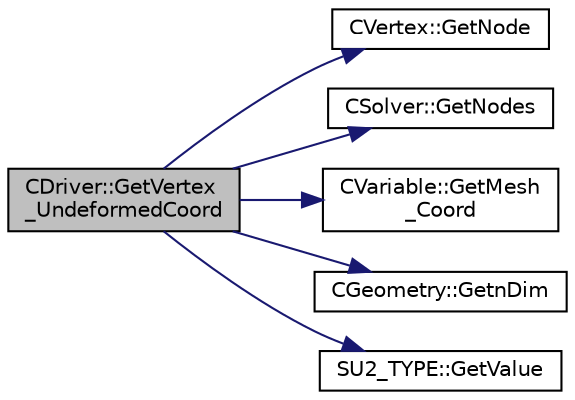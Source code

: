 digraph "CDriver::GetVertex_UndeformedCoord"
{
  edge [fontname="Helvetica",fontsize="10",labelfontname="Helvetica",labelfontsize="10"];
  node [fontname="Helvetica",fontsize="10",shape=record];
  rankdir="LR";
  Node1514 [label="CDriver::GetVertex\l_UndeformedCoord",height=0.2,width=0.4,color="black", fillcolor="grey75", style="filled", fontcolor="black"];
  Node1514 -> Node1515 [color="midnightblue",fontsize="10",style="solid",fontname="Helvetica"];
  Node1515 [label="CVertex::GetNode",height=0.2,width=0.4,color="black", fillcolor="white", style="filled",URL="$class_c_vertex.html#a95c513bf927464157ed96b6c79779a1f",tooltip="Get the node of the vertex. "];
  Node1514 -> Node1516 [color="midnightblue",fontsize="10",style="solid",fontname="Helvetica"];
  Node1516 [label="CSolver::GetNodes",height=0.2,width=0.4,color="black", fillcolor="white", style="filled",URL="$class_c_solver.html#af3198e52a2ea377bb765647b5e697197",tooltip="Allow outside access to the nodes of the solver, containing conservatives, primitives, etc. "];
  Node1514 -> Node1517 [color="midnightblue",fontsize="10",style="solid",fontname="Helvetica"];
  Node1517 [label="CVariable::GetMesh\l_Coord",height=0.2,width=0.4,color="black", fillcolor="white", style="filled",URL="$class_c_variable.html#afe97b312c0685a1975a41b915f5d327a",tooltip="A virtual member. Get the value of the undeformed coordinates. "];
  Node1514 -> Node1518 [color="midnightblue",fontsize="10",style="solid",fontname="Helvetica"];
  Node1518 [label="CGeometry::GetnDim",height=0.2,width=0.4,color="black", fillcolor="white", style="filled",URL="$class_c_geometry.html#a2af01006c0c4f74ba089582f1a3587fe",tooltip="Get number of coordinates. "];
  Node1514 -> Node1519 [color="midnightblue",fontsize="10",style="solid",fontname="Helvetica"];
  Node1519 [label="SU2_TYPE::GetValue",height=0.2,width=0.4,color="black", fillcolor="white", style="filled",URL="$namespace_s_u2___t_y_p_e.html#a0ed43473f5a450ce028d088427bf10cb",tooltip="Get the (primitive) value of the datatype (needs to be implemented for each new type). "];
}
